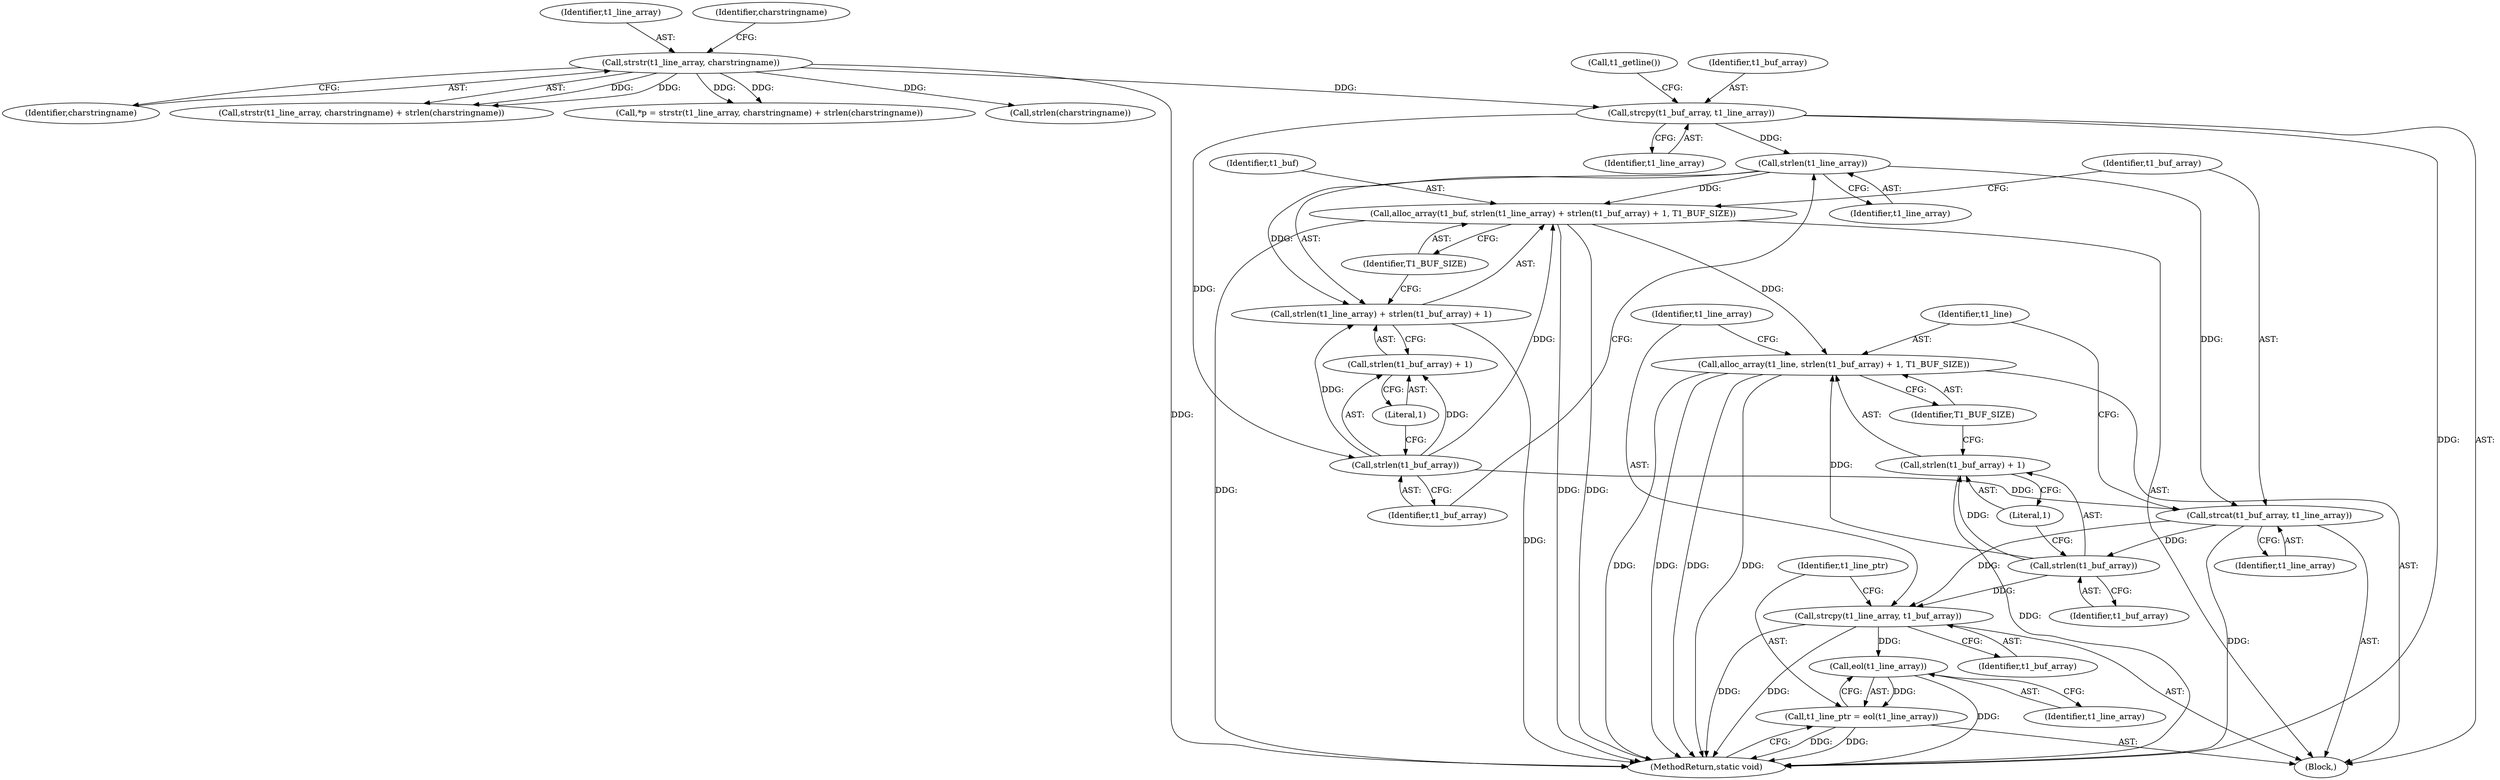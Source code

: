 digraph "0_texlive-source_6ed0077520e2b0da1fd060c7f88db7b2e6068e4c_0@API" {
"1000123" [label="(Call,strcpy(t1_buf_array, t1_line_array))"];
"1000108" [label="(Call,strstr(t1_line_array, charstringname))"];
"1000130" [label="(Call,strlen(t1_line_array))"];
"1000127" [label="(Call,alloc_array(t1_buf, strlen(t1_line_array) + strlen(t1_buf_array) + 1, T1_BUF_SIZE))"];
"1000140" [label="(Call,alloc_array(t1_line, strlen(t1_buf_array) + 1, T1_BUF_SIZE))"];
"1000129" [label="(Call,strlen(t1_line_array) + strlen(t1_buf_array) + 1)"];
"1000137" [label="(Call,strcat(t1_buf_array, t1_line_array))"];
"1000143" [label="(Call,strlen(t1_buf_array))"];
"1000142" [label="(Call,strlen(t1_buf_array) + 1)"];
"1000147" [label="(Call,strcpy(t1_line_array, t1_buf_array))"];
"1000152" [label="(Call,eol(t1_line_array))"];
"1000150" [label="(Call,t1_line_ptr = eol(t1_line_array))"];
"1000133" [label="(Call,strlen(t1_buf_array))"];
"1000132" [label="(Call,strlen(t1_buf_array) + 1)"];
"1000142" [label="(Call,strlen(t1_buf_array) + 1)"];
"1000130" [label="(Call,strlen(t1_line_array))"];
"1000129" [label="(Call,strlen(t1_line_array) + strlen(t1_buf_array) + 1)"];
"1000139" [label="(Identifier,t1_line_array)"];
"1000111" [label="(Call,strlen(charstringname))"];
"1000149" [label="(Identifier,t1_buf_array)"];
"1000105" [label="(Call,*p = strstr(t1_line_array, charstringname) + strlen(charstringname))"];
"1000132" [label="(Call,strlen(t1_buf_array) + 1)"];
"1000125" [label="(Identifier,t1_line_array)"];
"1000148" [label="(Identifier,t1_line_array)"];
"1000143" [label="(Call,strlen(t1_buf_array))"];
"1000134" [label="(Identifier,t1_buf_array)"];
"1000122" [label="(Block,)"];
"1000140" [label="(Call,alloc_array(t1_line, strlen(t1_buf_array) + 1, T1_BUF_SIZE))"];
"1000144" [label="(Identifier,t1_buf_array)"];
"1000153" [label="(Identifier,t1_line_array)"];
"1000126" [label="(Call,t1_getline())"];
"1000147" [label="(Call,strcpy(t1_line_array, t1_buf_array))"];
"1000141" [label="(Identifier,t1_line)"];
"1000110" [label="(Identifier,charstringname)"];
"1000150" [label="(Call,t1_line_ptr = eol(t1_line_array))"];
"1000135" [label="(Literal,1)"];
"1000124" [label="(Identifier,t1_buf_array)"];
"1000123" [label="(Call,strcpy(t1_buf_array, t1_line_array))"];
"1000136" [label="(Identifier,T1_BUF_SIZE)"];
"1000128" [label="(Identifier,t1_buf)"];
"1000133" [label="(Call,strlen(t1_buf_array))"];
"1000107" [label="(Call,strstr(t1_line_array, charstringname) + strlen(charstringname))"];
"1000109" [label="(Identifier,t1_line_array)"];
"1000152" [label="(Call,eol(t1_line_array))"];
"1000138" [label="(Identifier,t1_buf_array)"];
"1000127" [label="(Call,alloc_array(t1_buf, strlen(t1_line_array) + strlen(t1_buf_array) + 1, T1_BUF_SIZE))"];
"1000112" [label="(Identifier,charstringname)"];
"1000131" [label="(Identifier,t1_line_array)"];
"1000137" [label="(Call,strcat(t1_buf_array, t1_line_array))"];
"1000146" [label="(Identifier,T1_BUF_SIZE)"];
"1000108" [label="(Call,strstr(t1_line_array, charstringname))"];
"1000154" [label="(MethodReturn,static void)"];
"1000145" [label="(Literal,1)"];
"1000151" [label="(Identifier,t1_line_ptr)"];
"1000123" -> "1000122"  [label="AST: "];
"1000123" -> "1000125"  [label="CFG: "];
"1000124" -> "1000123"  [label="AST: "];
"1000125" -> "1000123"  [label="AST: "];
"1000126" -> "1000123"  [label="CFG: "];
"1000123" -> "1000154"  [label="DDG: "];
"1000108" -> "1000123"  [label="DDG: "];
"1000123" -> "1000130"  [label="DDG: "];
"1000123" -> "1000133"  [label="DDG: "];
"1000108" -> "1000107"  [label="AST: "];
"1000108" -> "1000110"  [label="CFG: "];
"1000109" -> "1000108"  [label="AST: "];
"1000110" -> "1000108"  [label="AST: "];
"1000112" -> "1000108"  [label="CFG: "];
"1000108" -> "1000154"  [label="DDG: "];
"1000108" -> "1000105"  [label="DDG: "];
"1000108" -> "1000105"  [label="DDG: "];
"1000108" -> "1000107"  [label="DDG: "];
"1000108" -> "1000107"  [label="DDG: "];
"1000108" -> "1000111"  [label="DDG: "];
"1000130" -> "1000129"  [label="AST: "];
"1000130" -> "1000131"  [label="CFG: "];
"1000131" -> "1000130"  [label="AST: "];
"1000134" -> "1000130"  [label="CFG: "];
"1000130" -> "1000127"  [label="DDG: "];
"1000130" -> "1000129"  [label="DDG: "];
"1000130" -> "1000137"  [label="DDG: "];
"1000127" -> "1000122"  [label="AST: "];
"1000127" -> "1000136"  [label="CFG: "];
"1000128" -> "1000127"  [label="AST: "];
"1000129" -> "1000127"  [label="AST: "];
"1000136" -> "1000127"  [label="AST: "];
"1000138" -> "1000127"  [label="CFG: "];
"1000127" -> "1000154"  [label="DDG: "];
"1000127" -> "1000154"  [label="DDG: "];
"1000127" -> "1000154"  [label="DDG: "];
"1000133" -> "1000127"  [label="DDG: "];
"1000127" -> "1000140"  [label="DDG: "];
"1000140" -> "1000122"  [label="AST: "];
"1000140" -> "1000146"  [label="CFG: "];
"1000141" -> "1000140"  [label="AST: "];
"1000142" -> "1000140"  [label="AST: "];
"1000146" -> "1000140"  [label="AST: "];
"1000148" -> "1000140"  [label="CFG: "];
"1000140" -> "1000154"  [label="DDG: "];
"1000140" -> "1000154"  [label="DDG: "];
"1000140" -> "1000154"  [label="DDG: "];
"1000140" -> "1000154"  [label="DDG: "];
"1000143" -> "1000140"  [label="DDG: "];
"1000129" -> "1000132"  [label="CFG: "];
"1000132" -> "1000129"  [label="AST: "];
"1000136" -> "1000129"  [label="CFG: "];
"1000129" -> "1000154"  [label="DDG: "];
"1000133" -> "1000129"  [label="DDG: "];
"1000137" -> "1000122"  [label="AST: "];
"1000137" -> "1000139"  [label="CFG: "];
"1000138" -> "1000137"  [label="AST: "];
"1000139" -> "1000137"  [label="AST: "];
"1000141" -> "1000137"  [label="CFG: "];
"1000137" -> "1000154"  [label="DDG: "];
"1000133" -> "1000137"  [label="DDG: "];
"1000137" -> "1000143"  [label="DDG: "];
"1000137" -> "1000147"  [label="DDG: "];
"1000143" -> "1000142"  [label="AST: "];
"1000143" -> "1000144"  [label="CFG: "];
"1000144" -> "1000143"  [label="AST: "];
"1000145" -> "1000143"  [label="CFG: "];
"1000143" -> "1000142"  [label="DDG: "];
"1000143" -> "1000147"  [label="DDG: "];
"1000142" -> "1000145"  [label="CFG: "];
"1000145" -> "1000142"  [label="AST: "];
"1000146" -> "1000142"  [label="CFG: "];
"1000142" -> "1000154"  [label="DDG: "];
"1000147" -> "1000122"  [label="AST: "];
"1000147" -> "1000149"  [label="CFG: "];
"1000148" -> "1000147"  [label="AST: "];
"1000149" -> "1000147"  [label="AST: "];
"1000151" -> "1000147"  [label="CFG: "];
"1000147" -> "1000154"  [label="DDG: "];
"1000147" -> "1000154"  [label="DDG: "];
"1000147" -> "1000152"  [label="DDG: "];
"1000152" -> "1000150"  [label="AST: "];
"1000152" -> "1000153"  [label="CFG: "];
"1000153" -> "1000152"  [label="AST: "];
"1000150" -> "1000152"  [label="CFG: "];
"1000152" -> "1000154"  [label="DDG: "];
"1000152" -> "1000150"  [label="DDG: "];
"1000150" -> "1000122"  [label="AST: "];
"1000151" -> "1000150"  [label="AST: "];
"1000154" -> "1000150"  [label="CFG: "];
"1000150" -> "1000154"  [label="DDG: "];
"1000150" -> "1000154"  [label="DDG: "];
"1000133" -> "1000132"  [label="AST: "];
"1000133" -> "1000134"  [label="CFG: "];
"1000134" -> "1000133"  [label="AST: "];
"1000135" -> "1000133"  [label="CFG: "];
"1000133" -> "1000132"  [label="DDG: "];
"1000132" -> "1000135"  [label="CFG: "];
"1000135" -> "1000132"  [label="AST: "];
}

